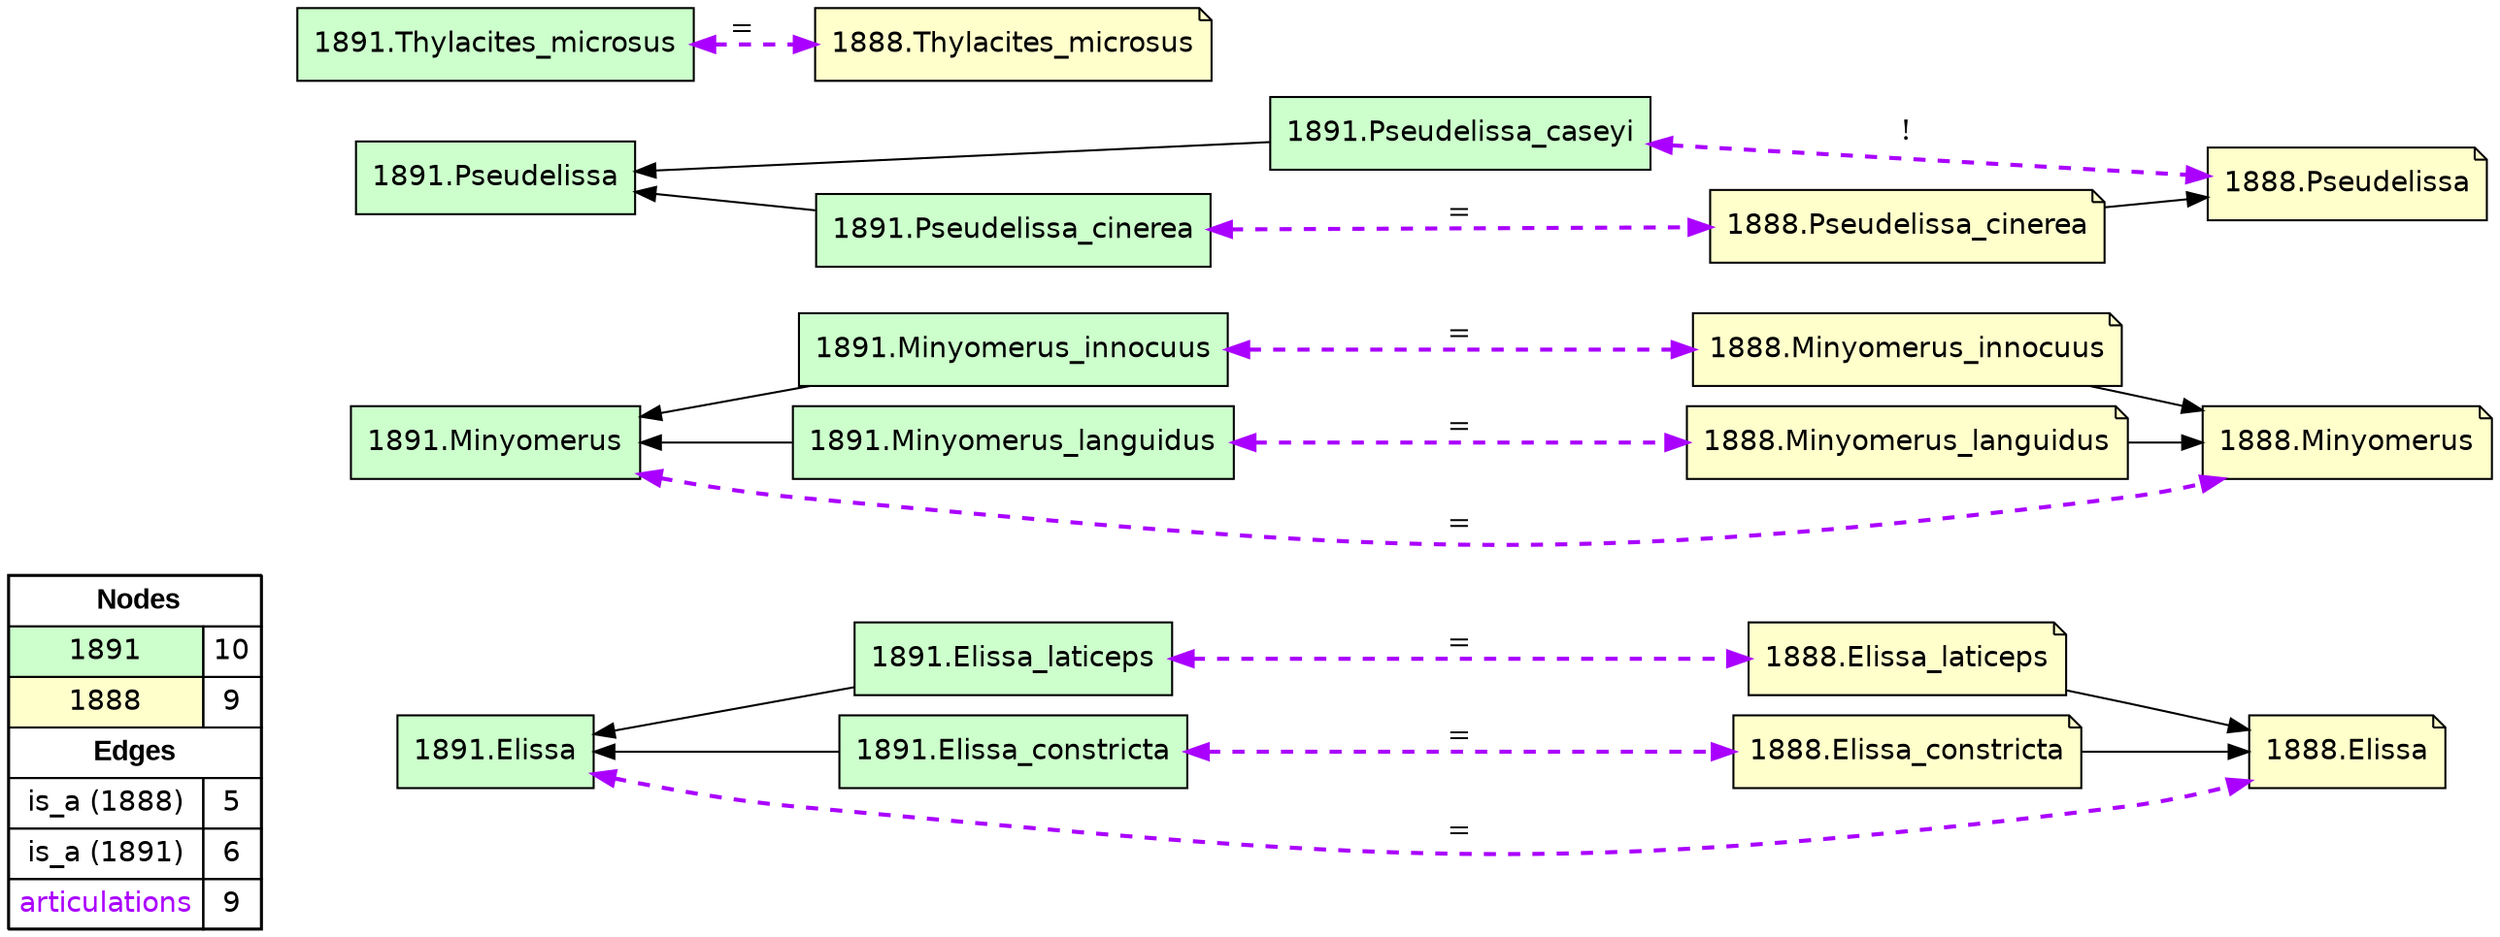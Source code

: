 digraph{
rankdir=LR
node[shape=circle style=filled fillcolor="#FFFFFF"] 
node[shape=box style=filled fillcolor="#CCFFCC" fontname="helvetica"] 
"1891.Elissa"
"1891.Minyomerus"
"1891.Pseudelissa"
"1891.Elissa_laticeps"
"1891.Thylacites_microsus"
"1891.Minyomerus_innocuus"
"1891.Pseudelissa_caseyi"
"1891.Pseudelissa_cinerea"
"1891.Elissa_constricta"
"1891.Minyomerus_languidus"
node[shape=circle style=filled fillcolor="#FFFFFF"] 
node[shape=note style=filled fillcolor="#FFFFCC" fontname="helvetica"] 
"1888.Elissa_laticeps"
"1888.Minyomerus"
"1888.Pseudelissa"
"1888.Elissa"
"1888.Minyomerus_languidus"
"1888.Pseudelissa_cinerea"
"1888.Minyomerus_innocuus"
"1888.Thylacites_microsus"
"1888.Elissa_constricta"
edge[style=solid color="#000000" constraint=true penwidth=1 dir=forward]
edge[style=solid color="#000000" constraint=true penwidth=1 dir=forward]
"1888.Minyomerus_innocuus" -> "1888.Minyomerus"
"1888.Pseudelissa_cinerea" -> "1888.Pseudelissa"
"1888.Minyomerus_languidus" -> "1888.Minyomerus"
"1888.Elissa_laticeps" -> "1888.Elissa"
"1888.Elissa_constricta" -> "1888.Elissa"
edge[style=solid color="#000000" constraint=true penwidth=1 dir=forward]
edge[style=solid color="#000000" constraint=true penwidth=1 dir=forward]
"1891.Elissa" -> "1891.Elissa_laticeps" [dir=back]
"1891.Minyomerus" -> "1891.Minyomerus_innocuus" [dir=back]
"1891.Elissa" -> "1891.Elissa_constricta" [dir=back]
"1891.Pseudelissa" -> "1891.Pseudelissa_cinerea" [dir=back]
"1891.Minyomerus" -> "1891.Minyomerus_languidus" [dir=back]
"1891.Pseudelissa" -> "1891.Pseudelissa_caseyi" [dir=back]
edge[style=solid color="#000000" constraint=true penwidth=1 dir=forward]
edge[style=dashed color="#AA00FF" constraint=true penwidth=2 dir=both]
"1891.Elissa_laticeps" -> "1888.Elissa_laticeps" [label="="]
"1891.Minyomerus_innocuus" -> "1888.Minyomerus_innocuus" [label="="]
"1891.Minyomerus" -> "1888.Minyomerus" [label="="]
"1891.Elissa" -> "1888.Elissa" [label="="]
"1891.Pseudelissa_cinerea" -> "1888.Pseudelissa_cinerea" [label="="]
"1891.Pseudelissa_caseyi" -> "1888.Pseudelissa" [label="!"]
"1891.Minyomerus_languidus" -> "1888.Minyomerus_languidus" [label="="]
"1891.Thylacites_microsus" -> "1888.Thylacites_microsus" [label="="]
"1891.Elissa_constricta" -> "1888.Elissa_constricta" [label="="]
node[shape=box] 
{rank=source Legend [fillcolor= white margin=0 label=< 
 <TABLE BORDER="0" CELLBORDER="1" CELLSPACING="0" CELLPADDING="4"> 
<TR> <TD COLSPAN="2"><font face="Arial Black"> Nodes</font></TD> </TR> 
<TR> 
 <TD bgcolor="#CCFFCC" fontname="helvetica">1891</TD> 
 <TD>10</TD> 
 </TR> 
<TR> 
 <TD bgcolor="#FFFFCC" fontname="helvetica">1888</TD> 
 <TD>9</TD> 
 </TR> 
<TR> <TD COLSPAN="2"><font face = "Arial Black"> Edges </font></TD> </TR> 
<TR> 
 <TD><font color ="#000000">is_a (1888)</font></TD><TD>5</TD>
</TR>
<TR> 
 <TD><font color ="#000000">is_a (1891)</font></TD><TD>6</TD>
</TR>
<TR> 
 <TD><font color ="#AA00FF">articulations</font></TD><TD>9</TD>
</TR>
</TABLE> 
 >] } 
}